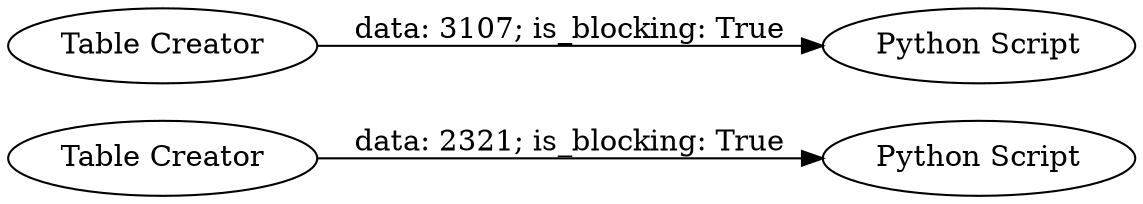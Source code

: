 digraph {
	"7908731078391630746_17" [label="Python Script"]
	"7908731078391630746_16" [label="Python Script"]
	"7908731078391630746_18" [label="Table Creator"]
	"7908731078391630746_9" [label="Table Creator"]
	"7908731078391630746_18" -> "7908731078391630746_17" [label="data: 2321; is_blocking: True"]
	"7908731078391630746_9" -> "7908731078391630746_16" [label="data: 3107; is_blocking: True"]
	rankdir=LR
}
